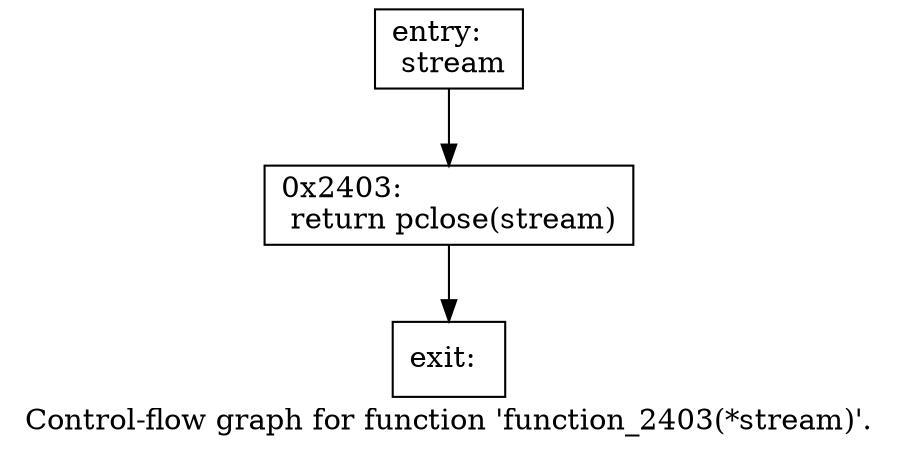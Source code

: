 digraph "Control-flow graph for function 'function_2403(*stream)'." {
  label="Control-flow graph for function 'function_2403(*stream)'.";
  node [shape=record];

  Node07710C10 [label="{entry:\l  stream\l}"];
  Node07710C10 -> Node077108F8;
  Node077108F8 [label="{0x2403:\l  return pclose(stream)\l}"];
  Node077108F8 -> Node077110D8;
  Node077110D8 [label="{exit:\l}"];

}
